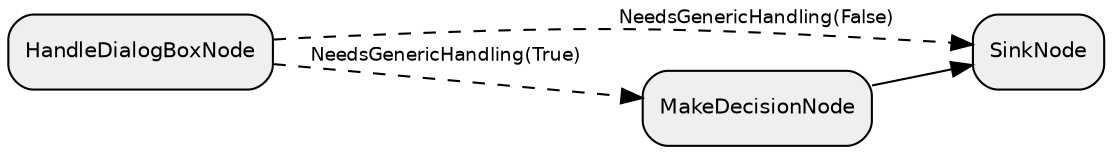 digraph "subflow_ItVAAVQjdXa4xT3bO0S9v" {
  rankdir=LR;
  compound=true;
  node [shape=box, style="rounded,filled", fillcolor="#EFEFEF", fontname="Helvetica", fontsize=10];
  edge [fontname="Helvetica", fontsize=9];
  MmmMqKt3LaJ6cxmrDKQDy [label="SinkNode"];
  kMXmFQjhx4mnEeDthAWsl [label="MakeDecisionNode"];
  UN0oJ3CzsVewVrmFiJWKH [label="HandleDialogBoxNode"];
  UN0oJ3CzsVewVrmFiJWKH -> kMXmFQjhx4mnEeDthAWsl [style="dashed", label="NeedsGenericHandling(True)"];
  UN0oJ3CzsVewVrmFiJWKH -> MmmMqKt3LaJ6cxmrDKQDy [style="dashed", label="NeedsGenericHandling(False)"];
  kMXmFQjhx4mnEeDthAWsl -> MmmMqKt3LaJ6cxmrDKQDy [style="solid"];
}
